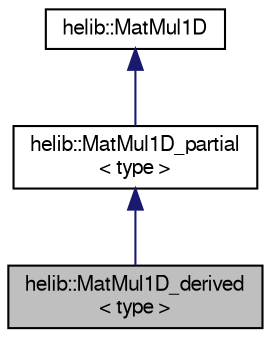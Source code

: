 digraph "helib::MatMul1D_derived&lt; type &gt;"
{
  edge [fontname="FreeSans",fontsize="10",labelfontname="FreeSans",labelfontsize="10"];
  node [fontname="FreeSans",fontsize="10",shape=record];
  Node5 [label="helib::MatMul1D_derived\l\< type \>",height=0.2,width=0.4,color="black", fillcolor="grey75", style="filled", fontcolor="black"];
  Node6 -> Node5 [dir="back",color="midnightblue",fontsize="10",style="solid"];
  Node6 [label="helib::MatMul1D_partial\l\< type \>",height=0.2,width=0.4,color="black", fillcolor="white", style="filled",URL="$classhelib_1_1_mat_mul1_d__partial.html"];
  Node7 -> Node6 [dir="back",color="midnightblue",fontsize="10",style="solid"];
  Node7 [label="helib::MatMul1D",height=0.2,width=0.4,color="black", fillcolor="white", style="filled",URL="$classhelib_1_1_mat_mul1_d.html"];
}
